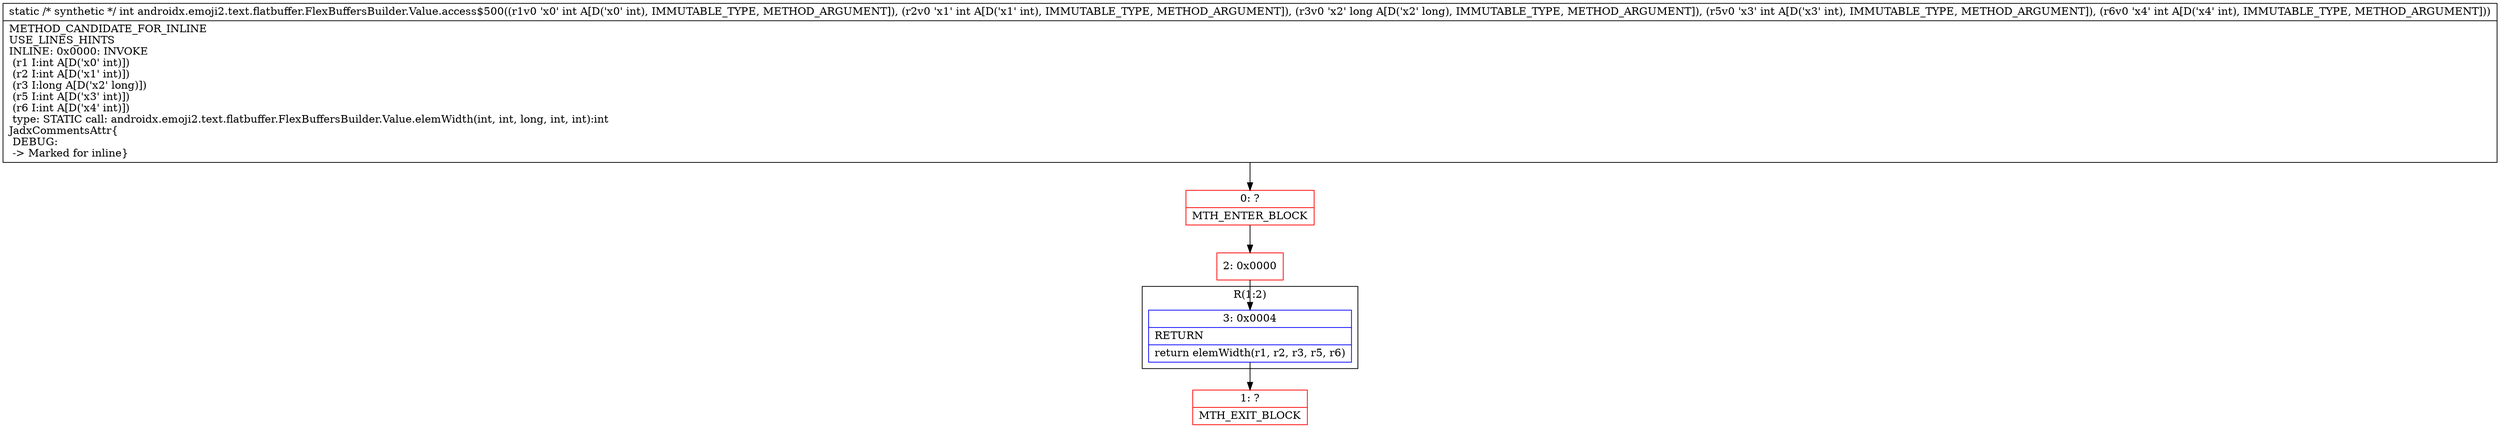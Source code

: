 digraph "CFG forandroidx.emoji2.text.flatbuffer.FlexBuffersBuilder.Value.access$500(IIJII)I" {
subgraph cluster_Region_1450519308 {
label = "R(1:2)";
node [shape=record,color=blue];
Node_3 [shape=record,label="{3\:\ 0x0004|RETURN\l|return elemWidth(r1, r2, r3, r5, r6)\l}"];
}
Node_0 [shape=record,color=red,label="{0\:\ ?|MTH_ENTER_BLOCK\l}"];
Node_2 [shape=record,color=red,label="{2\:\ 0x0000}"];
Node_1 [shape=record,color=red,label="{1\:\ ?|MTH_EXIT_BLOCK\l}"];
MethodNode[shape=record,label="{static \/* synthetic *\/ int androidx.emoji2.text.flatbuffer.FlexBuffersBuilder.Value.access$500((r1v0 'x0' int A[D('x0' int), IMMUTABLE_TYPE, METHOD_ARGUMENT]), (r2v0 'x1' int A[D('x1' int), IMMUTABLE_TYPE, METHOD_ARGUMENT]), (r3v0 'x2' long A[D('x2' long), IMMUTABLE_TYPE, METHOD_ARGUMENT]), (r5v0 'x3' int A[D('x3' int), IMMUTABLE_TYPE, METHOD_ARGUMENT]), (r6v0 'x4' int A[D('x4' int), IMMUTABLE_TYPE, METHOD_ARGUMENT]))  | METHOD_CANDIDATE_FOR_INLINE\lUSE_LINES_HINTS\lINLINE: 0x0000: INVOKE  \l  (r1 I:int A[D('x0' int)])\l  (r2 I:int A[D('x1' int)])\l  (r3 I:long A[D('x2' long)])\l  (r5 I:int A[D('x3' int)])\l  (r6 I:int A[D('x4' int)])\l type: STATIC call: androidx.emoji2.text.flatbuffer.FlexBuffersBuilder.Value.elemWidth(int, int, long, int, int):int\lJadxCommentsAttr\{\l DEBUG: \l \-\> Marked for inline\}\l}"];
MethodNode -> Node_0;Node_3 -> Node_1;
Node_0 -> Node_2;
Node_2 -> Node_3;
}

